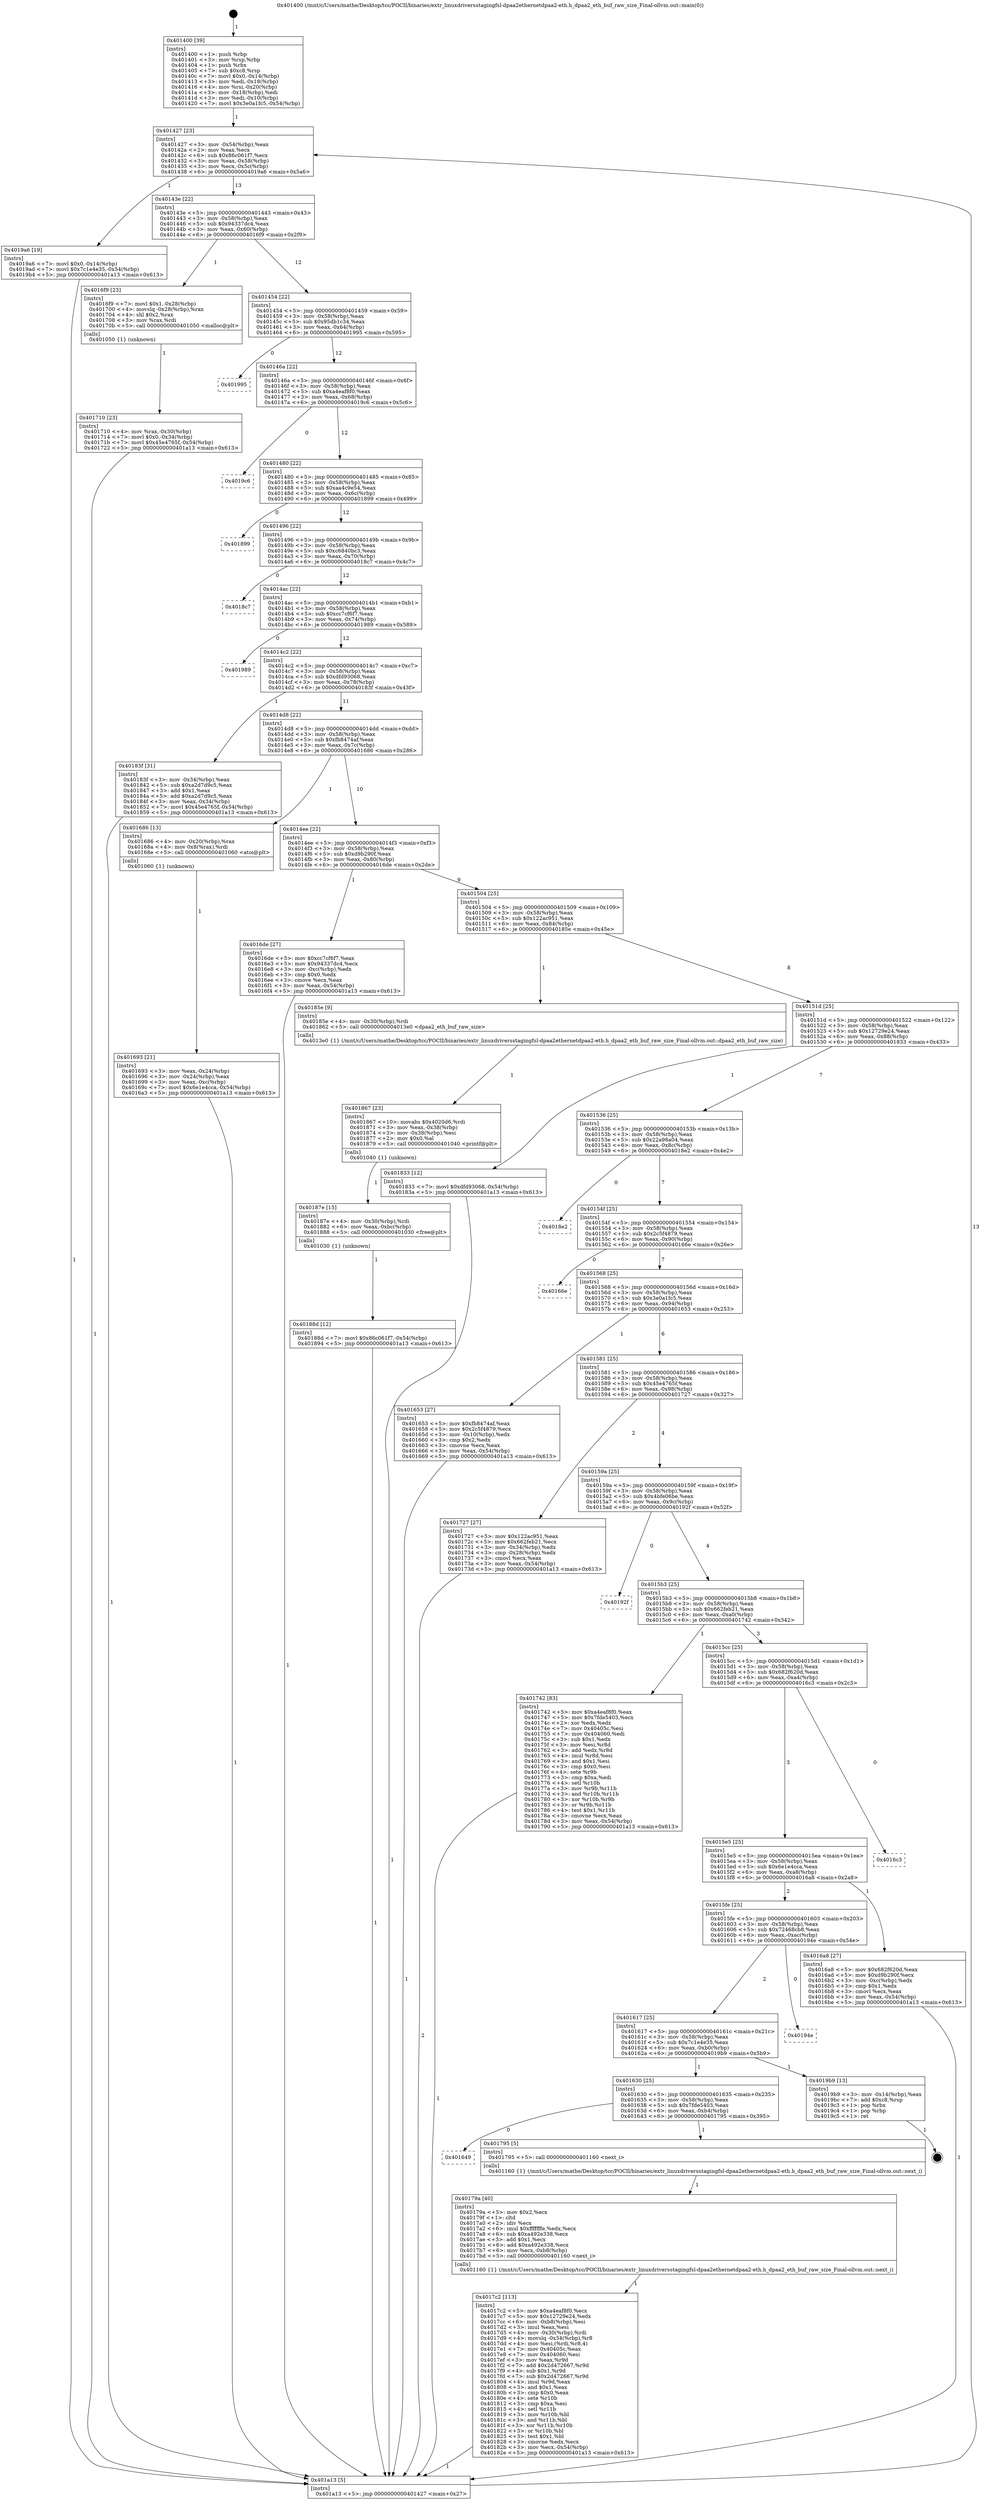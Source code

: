 digraph "0x401400" {
  label = "0x401400 (/mnt/c/Users/mathe/Desktop/tcc/POCII/binaries/extr_linuxdriversstagingfsl-dpaa2ethernetdpaa2-eth.h_dpaa2_eth_buf_raw_size_Final-ollvm.out::main(0))"
  labelloc = "t"
  node[shape=record]

  Entry [label="",width=0.3,height=0.3,shape=circle,fillcolor=black,style=filled]
  "0x401427" [label="{
     0x401427 [23]\l
     | [instrs]\l
     &nbsp;&nbsp;0x401427 \<+3\>: mov -0x54(%rbp),%eax\l
     &nbsp;&nbsp;0x40142a \<+2\>: mov %eax,%ecx\l
     &nbsp;&nbsp;0x40142c \<+6\>: sub $0x86c061f7,%ecx\l
     &nbsp;&nbsp;0x401432 \<+3\>: mov %eax,-0x58(%rbp)\l
     &nbsp;&nbsp;0x401435 \<+3\>: mov %ecx,-0x5c(%rbp)\l
     &nbsp;&nbsp;0x401438 \<+6\>: je 00000000004019a6 \<main+0x5a6\>\l
  }"]
  "0x4019a6" [label="{
     0x4019a6 [19]\l
     | [instrs]\l
     &nbsp;&nbsp;0x4019a6 \<+7\>: movl $0x0,-0x14(%rbp)\l
     &nbsp;&nbsp;0x4019ad \<+7\>: movl $0x7c1e4e35,-0x54(%rbp)\l
     &nbsp;&nbsp;0x4019b4 \<+5\>: jmp 0000000000401a13 \<main+0x613\>\l
  }"]
  "0x40143e" [label="{
     0x40143e [22]\l
     | [instrs]\l
     &nbsp;&nbsp;0x40143e \<+5\>: jmp 0000000000401443 \<main+0x43\>\l
     &nbsp;&nbsp;0x401443 \<+3\>: mov -0x58(%rbp),%eax\l
     &nbsp;&nbsp;0x401446 \<+5\>: sub $0x94337dc4,%eax\l
     &nbsp;&nbsp;0x40144b \<+3\>: mov %eax,-0x60(%rbp)\l
     &nbsp;&nbsp;0x40144e \<+6\>: je 00000000004016f9 \<main+0x2f9\>\l
  }"]
  Exit [label="",width=0.3,height=0.3,shape=circle,fillcolor=black,style=filled,peripheries=2]
  "0x4016f9" [label="{
     0x4016f9 [23]\l
     | [instrs]\l
     &nbsp;&nbsp;0x4016f9 \<+7\>: movl $0x1,-0x28(%rbp)\l
     &nbsp;&nbsp;0x401700 \<+4\>: movslq -0x28(%rbp),%rax\l
     &nbsp;&nbsp;0x401704 \<+4\>: shl $0x2,%rax\l
     &nbsp;&nbsp;0x401708 \<+3\>: mov %rax,%rdi\l
     &nbsp;&nbsp;0x40170b \<+5\>: call 0000000000401050 \<malloc@plt\>\l
     | [calls]\l
     &nbsp;&nbsp;0x401050 \{1\} (unknown)\l
  }"]
  "0x401454" [label="{
     0x401454 [22]\l
     | [instrs]\l
     &nbsp;&nbsp;0x401454 \<+5\>: jmp 0000000000401459 \<main+0x59\>\l
     &nbsp;&nbsp;0x401459 \<+3\>: mov -0x58(%rbp),%eax\l
     &nbsp;&nbsp;0x40145c \<+5\>: sub $0x95db1c34,%eax\l
     &nbsp;&nbsp;0x401461 \<+3\>: mov %eax,-0x64(%rbp)\l
     &nbsp;&nbsp;0x401464 \<+6\>: je 0000000000401995 \<main+0x595\>\l
  }"]
  "0x40188d" [label="{
     0x40188d [12]\l
     | [instrs]\l
     &nbsp;&nbsp;0x40188d \<+7\>: movl $0x86c061f7,-0x54(%rbp)\l
     &nbsp;&nbsp;0x401894 \<+5\>: jmp 0000000000401a13 \<main+0x613\>\l
  }"]
  "0x401995" [label="{
     0x401995\l
  }", style=dashed]
  "0x40146a" [label="{
     0x40146a [22]\l
     | [instrs]\l
     &nbsp;&nbsp;0x40146a \<+5\>: jmp 000000000040146f \<main+0x6f\>\l
     &nbsp;&nbsp;0x40146f \<+3\>: mov -0x58(%rbp),%eax\l
     &nbsp;&nbsp;0x401472 \<+5\>: sub $0xa4eaf8f0,%eax\l
     &nbsp;&nbsp;0x401477 \<+3\>: mov %eax,-0x68(%rbp)\l
     &nbsp;&nbsp;0x40147a \<+6\>: je 00000000004019c6 \<main+0x5c6\>\l
  }"]
  "0x40187e" [label="{
     0x40187e [15]\l
     | [instrs]\l
     &nbsp;&nbsp;0x40187e \<+4\>: mov -0x30(%rbp),%rdi\l
     &nbsp;&nbsp;0x401882 \<+6\>: mov %eax,-0xbc(%rbp)\l
     &nbsp;&nbsp;0x401888 \<+5\>: call 0000000000401030 \<free@plt\>\l
     | [calls]\l
     &nbsp;&nbsp;0x401030 \{1\} (unknown)\l
  }"]
  "0x4019c6" [label="{
     0x4019c6\l
  }", style=dashed]
  "0x401480" [label="{
     0x401480 [22]\l
     | [instrs]\l
     &nbsp;&nbsp;0x401480 \<+5\>: jmp 0000000000401485 \<main+0x85\>\l
     &nbsp;&nbsp;0x401485 \<+3\>: mov -0x58(%rbp),%eax\l
     &nbsp;&nbsp;0x401488 \<+5\>: sub $0xaa4c9e54,%eax\l
     &nbsp;&nbsp;0x40148d \<+3\>: mov %eax,-0x6c(%rbp)\l
     &nbsp;&nbsp;0x401490 \<+6\>: je 0000000000401899 \<main+0x499\>\l
  }"]
  "0x401867" [label="{
     0x401867 [23]\l
     | [instrs]\l
     &nbsp;&nbsp;0x401867 \<+10\>: movabs $0x4020d6,%rdi\l
     &nbsp;&nbsp;0x401871 \<+3\>: mov %eax,-0x38(%rbp)\l
     &nbsp;&nbsp;0x401874 \<+3\>: mov -0x38(%rbp),%esi\l
     &nbsp;&nbsp;0x401877 \<+2\>: mov $0x0,%al\l
     &nbsp;&nbsp;0x401879 \<+5\>: call 0000000000401040 \<printf@plt\>\l
     | [calls]\l
     &nbsp;&nbsp;0x401040 \{1\} (unknown)\l
  }"]
  "0x401899" [label="{
     0x401899\l
  }", style=dashed]
  "0x401496" [label="{
     0x401496 [22]\l
     | [instrs]\l
     &nbsp;&nbsp;0x401496 \<+5\>: jmp 000000000040149b \<main+0x9b\>\l
     &nbsp;&nbsp;0x40149b \<+3\>: mov -0x58(%rbp),%eax\l
     &nbsp;&nbsp;0x40149e \<+5\>: sub $0xc6840bc3,%eax\l
     &nbsp;&nbsp;0x4014a3 \<+3\>: mov %eax,-0x70(%rbp)\l
     &nbsp;&nbsp;0x4014a6 \<+6\>: je 00000000004018c7 \<main+0x4c7\>\l
  }"]
  "0x4017c2" [label="{
     0x4017c2 [113]\l
     | [instrs]\l
     &nbsp;&nbsp;0x4017c2 \<+5\>: mov $0xa4eaf8f0,%ecx\l
     &nbsp;&nbsp;0x4017c7 \<+5\>: mov $0x12729e24,%edx\l
     &nbsp;&nbsp;0x4017cc \<+6\>: mov -0xb8(%rbp),%esi\l
     &nbsp;&nbsp;0x4017d2 \<+3\>: imul %eax,%esi\l
     &nbsp;&nbsp;0x4017d5 \<+4\>: mov -0x30(%rbp),%rdi\l
     &nbsp;&nbsp;0x4017d9 \<+4\>: movslq -0x34(%rbp),%r8\l
     &nbsp;&nbsp;0x4017dd \<+4\>: mov %esi,(%rdi,%r8,4)\l
     &nbsp;&nbsp;0x4017e1 \<+7\>: mov 0x40405c,%eax\l
     &nbsp;&nbsp;0x4017e8 \<+7\>: mov 0x404060,%esi\l
     &nbsp;&nbsp;0x4017ef \<+3\>: mov %eax,%r9d\l
     &nbsp;&nbsp;0x4017f2 \<+7\>: add $0x2d472667,%r9d\l
     &nbsp;&nbsp;0x4017f9 \<+4\>: sub $0x1,%r9d\l
     &nbsp;&nbsp;0x4017fd \<+7\>: sub $0x2d472667,%r9d\l
     &nbsp;&nbsp;0x401804 \<+4\>: imul %r9d,%eax\l
     &nbsp;&nbsp;0x401808 \<+3\>: and $0x1,%eax\l
     &nbsp;&nbsp;0x40180b \<+3\>: cmp $0x0,%eax\l
     &nbsp;&nbsp;0x40180e \<+4\>: sete %r10b\l
     &nbsp;&nbsp;0x401812 \<+3\>: cmp $0xa,%esi\l
     &nbsp;&nbsp;0x401815 \<+4\>: setl %r11b\l
     &nbsp;&nbsp;0x401819 \<+3\>: mov %r10b,%bl\l
     &nbsp;&nbsp;0x40181c \<+3\>: and %r11b,%bl\l
     &nbsp;&nbsp;0x40181f \<+3\>: xor %r11b,%r10b\l
     &nbsp;&nbsp;0x401822 \<+3\>: or %r10b,%bl\l
     &nbsp;&nbsp;0x401825 \<+3\>: test $0x1,%bl\l
     &nbsp;&nbsp;0x401828 \<+3\>: cmovne %edx,%ecx\l
     &nbsp;&nbsp;0x40182b \<+3\>: mov %ecx,-0x54(%rbp)\l
     &nbsp;&nbsp;0x40182e \<+5\>: jmp 0000000000401a13 \<main+0x613\>\l
  }"]
  "0x4018c7" [label="{
     0x4018c7\l
  }", style=dashed]
  "0x4014ac" [label="{
     0x4014ac [22]\l
     | [instrs]\l
     &nbsp;&nbsp;0x4014ac \<+5\>: jmp 00000000004014b1 \<main+0xb1\>\l
     &nbsp;&nbsp;0x4014b1 \<+3\>: mov -0x58(%rbp),%eax\l
     &nbsp;&nbsp;0x4014b4 \<+5\>: sub $0xcc7cf6f7,%eax\l
     &nbsp;&nbsp;0x4014b9 \<+3\>: mov %eax,-0x74(%rbp)\l
     &nbsp;&nbsp;0x4014bc \<+6\>: je 0000000000401989 \<main+0x589\>\l
  }"]
  "0x40179a" [label="{
     0x40179a [40]\l
     | [instrs]\l
     &nbsp;&nbsp;0x40179a \<+5\>: mov $0x2,%ecx\l
     &nbsp;&nbsp;0x40179f \<+1\>: cltd\l
     &nbsp;&nbsp;0x4017a0 \<+2\>: idiv %ecx\l
     &nbsp;&nbsp;0x4017a2 \<+6\>: imul $0xfffffffe,%edx,%ecx\l
     &nbsp;&nbsp;0x4017a8 \<+6\>: sub $0xa492e338,%ecx\l
     &nbsp;&nbsp;0x4017ae \<+3\>: add $0x1,%ecx\l
     &nbsp;&nbsp;0x4017b1 \<+6\>: add $0xa492e338,%ecx\l
     &nbsp;&nbsp;0x4017b7 \<+6\>: mov %ecx,-0xb8(%rbp)\l
     &nbsp;&nbsp;0x4017bd \<+5\>: call 0000000000401160 \<next_i\>\l
     | [calls]\l
     &nbsp;&nbsp;0x401160 \{1\} (/mnt/c/Users/mathe/Desktop/tcc/POCII/binaries/extr_linuxdriversstagingfsl-dpaa2ethernetdpaa2-eth.h_dpaa2_eth_buf_raw_size_Final-ollvm.out::next_i)\l
  }"]
  "0x401989" [label="{
     0x401989\l
  }", style=dashed]
  "0x4014c2" [label="{
     0x4014c2 [22]\l
     | [instrs]\l
     &nbsp;&nbsp;0x4014c2 \<+5\>: jmp 00000000004014c7 \<main+0xc7\>\l
     &nbsp;&nbsp;0x4014c7 \<+3\>: mov -0x58(%rbp),%eax\l
     &nbsp;&nbsp;0x4014ca \<+5\>: sub $0xdfd93068,%eax\l
     &nbsp;&nbsp;0x4014cf \<+3\>: mov %eax,-0x78(%rbp)\l
     &nbsp;&nbsp;0x4014d2 \<+6\>: je 000000000040183f \<main+0x43f\>\l
  }"]
  "0x401649" [label="{
     0x401649\l
  }", style=dashed]
  "0x40183f" [label="{
     0x40183f [31]\l
     | [instrs]\l
     &nbsp;&nbsp;0x40183f \<+3\>: mov -0x34(%rbp),%eax\l
     &nbsp;&nbsp;0x401842 \<+5\>: sub $0xa2d7d9c5,%eax\l
     &nbsp;&nbsp;0x401847 \<+3\>: add $0x1,%eax\l
     &nbsp;&nbsp;0x40184a \<+5\>: add $0xa2d7d9c5,%eax\l
     &nbsp;&nbsp;0x40184f \<+3\>: mov %eax,-0x34(%rbp)\l
     &nbsp;&nbsp;0x401852 \<+7\>: movl $0x45e4765f,-0x54(%rbp)\l
     &nbsp;&nbsp;0x401859 \<+5\>: jmp 0000000000401a13 \<main+0x613\>\l
  }"]
  "0x4014d8" [label="{
     0x4014d8 [22]\l
     | [instrs]\l
     &nbsp;&nbsp;0x4014d8 \<+5\>: jmp 00000000004014dd \<main+0xdd\>\l
     &nbsp;&nbsp;0x4014dd \<+3\>: mov -0x58(%rbp),%eax\l
     &nbsp;&nbsp;0x4014e0 \<+5\>: sub $0xfb8474af,%eax\l
     &nbsp;&nbsp;0x4014e5 \<+3\>: mov %eax,-0x7c(%rbp)\l
     &nbsp;&nbsp;0x4014e8 \<+6\>: je 0000000000401686 \<main+0x286\>\l
  }"]
  "0x401795" [label="{
     0x401795 [5]\l
     | [instrs]\l
     &nbsp;&nbsp;0x401795 \<+5\>: call 0000000000401160 \<next_i\>\l
     | [calls]\l
     &nbsp;&nbsp;0x401160 \{1\} (/mnt/c/Users/mathe/Desktop/tcc/POCII/binaries/extr_linuxdriversstagingfsl-dpaa2ethernetdpaa2-eth.h_dpaa2_eth_buf_raw_size_Final-ollvm.out::next_i)\l
  }"]
  "0x401686" [label="{
     0x401686 [13]\l
     | [instrs]\l
     &nbsp;&nbsp;0x401686 \<+4\>: mov -0x20(%rbp),%rax\l
     &nbsp;&nbsp;0x40168a \<+4\>: mov 0x8(%rax),%rdi\l
     &nbsp;&nbsp;0x40168e \<+5\>: call 0000000000401060 \<atoi@plt\>\l
     | [calls]\l
     &nbsp;&nbsp;0x401060 \{1\} (unknown)\l
  }"]
  "0x4014ee" [label="{
     0x4014ee [22]\l
     | [instrs]\l
     &nbsp;&nbsp;0x4014ee \<+5\>: jmp 00000000004014f3 \<main+0xf3\>\l
     &nbsp;&nbsp;0x4014f3 \<+3\>: mov -0x58(%rbp),%eax\l
     &nbsp;&nbsp;0x4014f6 \<+5\>: sub $0xd9b290f,%eax\l
     &nbsp;&nbsp;0x4014fb \<+3\>: mov %eax,-0x80(%rbp)\l
     &nbsp;&nbsp;0x4014fe \<+6\>: je 00000000004016de \<main+0x2de\>\l
  }"]
  "0x401630" [label="{
     0x401630 [25]\l
     | [instrs]\l
     &nbsp;&nbsp;0x401630 \<+5\>: jmp 0000000000401635 \<main+0x235\>\l
     &nbsp;&nbsp;0x401635 \<+3\>: mov -0x58(%rbp),%eax\l
     &nbsp;&nbsp;0x401638 \<+5\>: sub $0x7fde5403,%eax\l
     &nbsp;&nbsp;0x40163d \<+6\>: mov %eax,-0xb4(%rbp)\l
     &nbsp;&nbsp;0x401643 \<+6\>: je 0000000000401795 \<main+0x395\>\l
  }"]
  "0x4016de" [label="{
     0x4016de [27]\l
     | [instrs]\l
     &nbsp;&nbsp;0x4016de \<+5\>: mov $0xcc7cf6f7,%eax\l
     &nbsp;&nbsp;0x4016e3 \<+5\>: mov $0x94337dc4,%ecx\l
     &nbsp;&nbsp;0x4016e8 \<+3\>: mov -0xc(%rbp),%edx\l
     &nbsp;&nbsp;0x4016eb \<+3\>: cmp $0x0,%edx\l
     &nbsp;&nbsp;0x4016ee \<+3\>: cmove %ecx,%eax\l
     &nbsp;&nbsp;0x4016f1 \<+3\>: mov %eax,-0x54(%rbp)\l
     &nbsp;&nbsp;0x4016f4 \<+5\>: jmp 0000000000401a13 \<main+0x613\>\l
  }"]
  "0x401504" [label="{
     0x401504 [25]\l
     | [instrs]\l
     &nbsp;&nbsp;0x401504 \<+5\>: jmp 0000000000401509 \<main+0x109\>\l
     &nbsp;&nbsp;0x401509 \<+3\>: mov -0x58(%rbp),%eax\l
     &nbsp;&nbsp;0x40150c \<+5\>: sub $0x122ac951,%eax\l
     &nbsp;&nbsp;0x401511 \<+6\>: mov %eax,-0x84(%rbp)\l
     &nbsp;&nbsp;0x401517 \<+6\>: je 000000000040185e \<main+0x45e\>\l
  }"]
  "0x4019b9" [label="{
     0x4019b9 [13]\l
     | [instrs]\l
     &nbsp;&nbsp;0x4019b9 \<+3\>: mov -0x14(%rbp),%eax\l
     &nbsp;&nbsp;0x4019bc \<+7\>: add $0xc8,%rsp\l
     &nbsp;&nbsp;0x4019c3 \<+1\>: pop %rbx\l
     &nbsp;&nbsp;0x4019c4 \<+1\>: pop %rbp\l
     &nbsp;&nbsp;0x4019c5 \<+1\>: ret\l
  }"]
  "0x40185e" [label="{
     0x40185e [9]\l
     | [instrs]\l
     &nbsp;&nbsp;0x40185e \<+4\>: mov -0x30(%rbp),%rdi\l
     &nbsp;&nbsp;0x401862 \<+5\>: call 00000000004013e0 \<dpaa2_eth_buf_raw_size\>\l
     | [calls]\l
     &nbsp;&nbsp;0x4013e0 \{1\} (/mnt/c/Users/mathe/Desktop/tcc/POCII/binaries/extr_linuxdriversstagingfsl-dpaa2ethernetdpaa2-eth.h_dpaa2_eth_buf_raw_size_Final-ollvm.out::dpaa2_eth_buf_raw_size)\l
  }"]
  "0x40151d" [label="{
     0x40151d [25]\l
     | [instrs]\l
     &nbsp;&nbsp;0x40151d \<+5\>: jmp 0000000000401522 \<main+0x122\>\l
     &nbsp;&nbsp;0x401522 \<+3\>: mov -0x58(%rbp),%eax\l
     &nbsp;&nbsp;0x401525 \<+5\>: sub $0x12729e24,%eax\l
     &nbsp;&nbsp;0x40152a \<+6\>: mov %eax,-0x88(%rbp)\l
     &nbsp;&nbsp;0x401530 \<+6\>: je 0000000000401833 \<main+0x433\>\l
  }"]
  "0x401617" [label="{
     0x401617 [25]\l
     | [instrs]\l
     &nbsp;&nbsp;0x401617 \<+5\>: jmp 000000000040161c \<main+0x21c\>\l
     &nbsp;&nbsp;0x40161c \<+3\>: mov -0x58(%rbp),%eax\l
     &nbsp;&nbsp;0x40161f \<+5\>: sub $0x7c1e4e35,%eax\l
     &nbsp;&nbsp;0x401624 \<+6\>: mov %eax,-0xb0(%rbp)\l
     &nbsp;&nbsp;0x40162a \<+6\>: je 00000000004019b9 \<main+0x5b9\>\l
  }"]
  "0x401833" [label="{
     0x401833 [12]\l
     | [instrs]\l
     &nbsp;&nbsp;0x401833 \<+7\>: movl $0xdfd93068,-0x54(%rbp)\l
     &nbsp;&nbsp;0x40183a \<+5\>: jmp 0000000000401a13 \<main+0x613\>\l
  }"]
  "0x401536" [label="{
     0x401536 [25]\l
     | [instrs]\l
     &nbsp;&nbsp;0x401536 \<+5\>: jmp 000000000040153b \<main+0x13b\>\l
     &nbsp;&nbsp;0x40153b \<+3\>: mov -0x58(%rbp),%eax\l
     &nbsp;&nbsp;0x40153e \<+5\>: sub $0x22a98a04,%eax\l
     &nbsp;&nbsp;0x401543 \<+6\>: mov %eax,-0x8c(%rbp)\l
     &nbsp;&nbsp;0x401549 \<+6\>: je 00000000004018e2 \<main+0x4e2\>\l
  }"]
  "0x40194e" [label="{
     0x40194e\l
  }", style=dashed]
  "0x4018e2" [label="{
     0x4018e2\l
  }", style=dashed]
  "0x40154f" [label="{
     0x40154f [25]\l
     | [instrs]\l
     &nbsp;&nbsp;0x40154f \<+5\>: jmp 0000000000401554 \<main+0x154\>\l
     &nbsp;&nbsp;0x401554 \<+3\>: mov -0x58(%rbp),%eax\l
     &nbsp;&nbsp;0x401557 \<+5\>: sub $0x2c5f4879,%eax\l
     &nbsp;&nbsp;0x40155c \<+6\>: mov %eax,-0x90(%rbp)\l
     &nbsp;&nbsp;0x401562 \<+6\>: je 000000000040166e \<main+0x26e\>\l
  }"]
  "0x401710" [label="{
     0x401710 [23]\l
     | [instrs]\l
     &nbsp;&nbsp;0x401710 \<+4\>: mov %rax,-0x30(%rbp)\l
     &nbsp;&nbsp;0x401714 \<+7\>: movl $0x0,-0x34(%rbp)\l
     &nbsp;&nbsp;0x40171b \<+7\>: movl $0x45e4765f,-0x54(%rbp)\l
     &nbsp;&nbsp;0x401722 \<+5\>: jmp 0000000000401a13 \<main+0x613\>\l
  }"]
  "0x40166e" [label="{
     0x40166e\l
  }", style=dashed]
  "0x401568" [label="{
     0x401568 [25]\l
     | [instrs]\l
     &nbsp;&nbsp;0x401568 \<+5\>: jmp 000000000040156d \<main+0x16d\>\l
     &nbsp;&nbsp;0x40156d \<+3\>: mov -0x58(%rbp),%eax\l
     &nbsp;&nbsp;0x401570 \<+5\>: sub $0x3e0a1fc5,%eax\l
     &nbsp;&nbsp;0x401575 \<+6\>: mov %eax,-0x94(%rbp)\l
     &nbsp;&nbsp;0x40157b \<+6\>: je 0000000000401653 \<main+0x253\>\l
  }"]
  "0x4015fe" [label="{
     0x4015fe [25]\l
     | [instrs]\l
     &nbsp;&nbsp;0x4015fe \<+5\>: jmp 0000000000401603 \<main+0x203\>\l
     &nbsp;&nbsp;0x401603 \<+3\>: mov -0x58(%rbp),%eax\l
     &nbsp;&nbsp;0x401606 \<+5\>: sub $0x72468cb8,%eax\l
     &nbsp;&nbsp;0x40160b \<+6\>: mov %eax,-0xac(%rbp)\l
     &nbsp;&nbsp;0x401611 \<+6\>: je 000000000040194e \<main+0x54e\>\l
  }"]
  "0x401653" [label="{
     0x401653 [27]\l
     | [instrs]\l
     &nbsp;&nbsp;0x401653 \<+5\>: mov $0xfb8474af,%eax\l
     &nbsp;&nbsp;0x401658 \<+5\>: mov $0x2c5f4879,%ecx\l
     &nbsp;&nbsp;0x40165d \<+3\>: mov -0x10(%rbp),%edx\l
     &nbsp;&nbsp;0x401660 \<+3\>: cmp $0x2,%edx\l
     &nbsp;&nbsp;0x401663 \<+3\>: cmovne %ecx,%eax\l
     &nbsp;&nbsp;0x401666 \<+3\>: mov %eax,-0x54(%rbp)\l
     &nbsp;&nbsp;0x401669 \<+5\>: jmp 0000000000401a13 \<main+0x613\>\l
  }"]
  "0x401581" [label="{
     0x401581 [25]\l
     | [instrs]\l
     &nbsp;&nbsp;0x401581 \<+5\>: jmp 0000000000401586 \<main+0x186\>\l
     &nbsp;&nbsp;0x401586 \<+3\>: mov -0x58(%rbp),%eax\l
     &nbsp;&nbsp;0x401589 \<+5\>: sub $0x45e4765f,%eax\l
     &nbsp;&nbsp;0x40158e \<+6\>: mov %eax,-0x98(%rbp)\l
     &nbsp;&nbsp;0x401594 \<+6\>: je 0000000000401727 \<main+0x327\>\l
  }"]
  "0x401a13" [label="{
     0x401a13 [5]\l
     | [instrs]\l
     &nbsp;&nbsp;0x401a13 \<+5\>: jmp 0000000000401427 \<main+0x27\>\l
  }"]
  "0x401400" [label="{
     0x401400 [39]\l
     | [instrs]\l
     &nbsp;&nbsp;0x401400 \<+1\>: push %rbp\l
     &nbsp;&nbsp;0x401401 \<+3\>: mov %rsp,%rbp\l
     &nbsp;&nbsp;0x401404 \<+1\>: push %rbx\l
     &nbsp;&nbsp;0x401405 \<+7\>: sub $0xc8,%rsp\l
     &nbsp;&nbsp;0x40140c \<+7\>: movl $0x0,-0x14(%rbp)\l
     &nbsp;&nbsp;0x401413 \<+3\>: mov %edi,-0x18(%rbp)\l
     &nbsp;&nbsp;0x401416 \<+4\>: mov %rsi,-0x20(%rbp)\l
     &nbsp;&nbsp;0x40141a \<+3\>: mov -0x18(%rbp),%edi\l
     &nbsp;&nbsp;0x40141d \<+3\>: mov %edi,-0x10(%rbp)\l
     &nbsp;&nbsp;0x401420 \<+7\>: movl $0x3e0a1fc5,-0x54(%rbp)\l
  }"]
  "0x401693" [label="{
     0x401693 [21]\l
     | [instrs]\l
     &nbsp;&nbsp;0x401693 \<+3\>: mov %eax,-0x24(%rbp)\l
     &nbsp;&nbsp;0x401696 \<+3\>: mov -0x24(%rbp),%eax\l
     &nbsp;&nbsp;0x401699 \<+3\>: mov %eax,-0xc(%rbp)\l
     &nbsp;&nbsp;0x40169c \<+7\>: movl $0x6e1e4cca,-0x54(%rbp)\l
     &nbsp;&nbsp;0x4016a3 \<+5\>: jmp 0000000000401a13 \<main+0x613\>\l
  }"]
  "0x4016a8" [label="{
     0x4016a8 [27]\l
     | [instrs]\l
     &nbsp;&nbsp;0x4016a8 \<+5\>: mov $0x682f620d,%eax\l
     &nbsp;&nbsp;0x4016ad \<+5\>: mov $0xd9b290f,%ecx\l
     &nbsp;&nbsp;0x4016b2 \<+3\>: mov -0xc(%rbp),%edx\l
     &nbsp;&nbsp;0x4016b5 \<+3\>: cmp $0x1,%edx\l
     &nbsp;&nbsp;0x4016b8 \<+3\>: cmovl %ecx,%eax\l
     &nbsp;&nbsp;0x4016bb \<+3\>: mov %eax,-0x54(%rbp)\l
     &nbsp;&nbsp;0x4016be \<+5\>: jmp 0000000000401a13 \<main+0x613\>\l
  }"]
  "0x401727" [label="{
     0x401727 [27]\l
     | [instrs]\l
     &nbsp;&nbsp;0x401727 \<+5\>: mov $0x122ac951,%eax\l
     &nbsp;&nbsp;0x40172c \<+5\>: mov $0x662feb21,%ecx\l
     &nbsp;&nbsp;0x401731 \<+3\>: mov -0x34(%rbp),%edx\l
     &nbsp;&nbsp;0x401734 \<+3\>: cmp -0x28(%rbp),%edx\l
     &nbsp;&nbsp;0x401737 \<+3\>: cmovl %ecx,%eax\l
     &nbsp;&nbsp;0x40173a \<+3\>: mov %eax,-0x54(%rbp)\l
     &nbsp;&nbsp;0x40173d \<+5\>: jmp 0000000000401a13 \<main+0x613\>\l
  }"]
  "0x40159a" [label="{
     0x40159a [25]\l
     | [instrs]\l
     &nbsp;&nbsp;0x40159a \<+5\>: jmp 000000000040159f \<main+0x19f\>\l
     &nbsp;&nbsp;0x40159f \<+3\>: mov -0x58(%rbp),%eax\l
     &nbsp;&nbsp;0x4015a2 \<+5\>: sub $0x4bfe06be,%eax\l
     &nbsp;&nbsp;0x4015a7 \<+6\>: mov %eax,-0x9c(%rbp)\l
     &nbsp;&nbsp;0x4015ad \<+6\>: je 000000000040192f \<main+0x52f\>\l
  }"]
  "0x4015e5" [label="{
     0x4015e5 [25]\l
     | [instrs]\l
     &nbsp;&nbsp;0x4015e5 \<+5\>: jmp 00000000004015ea \<main+0x1ea\>\l
     &nbsp;&nbsp;0x4015ea \<+3\>: mov -0x58(%rbp),%eax\l
     &nbsp;&nbsp;0x4015ed \<+5\>: sub $0x6e1e4cca,%eax\l
     &nbsp;&nbsp;0x4015f2 \<+6\>: mov %eax,-0xa8(%rbp)\l
     &nbsp;&nbsp;0x4015f8 \<+6\>: je 00000000004016a8 \<main+0x2a8\>\l
  }"]
  "0x40192f" [label="{
     0x40192f\l
  }", style=dashed]
  "0x4015b3" [label="{
     0x4015b3 [25]\l
     | [instrs]\l
     &nbsp;&nbsp;0x4015b3 \<+5\>: jmp 00000000004015b8 \<main+0x1b8\>\l
     &nbsp;&nbsp;0x4015b8 \<+3\>: mov -0x58(%rbp),%eax\l
     &nbsp;&nbsp;0x4015bb \<+5\>: sub $0x662feb21,%eax\l
     &nbsp;&nbsp;0x4015c0 \<+6\>: mov %eax,-0xa0(%rbp)\l
     &nbsp;&nbsp;0x4015c6 \<+6\>: je 0000000000401742 \<main+0x342\>\l
  }"]
  "0x4016c3" [label="{
     0x4016c3\l
  }", style=dashed]
  "0x401742" [label="{
     0x401742 [83]\l
     | [instrs]\l
     &nbsp;&nbsp;0x401742 \<+5\>: mov $0xa4eaf8f0,%eax\l
     &nbsp;&nbsp;0x401747 \<+5\>: mov $0x7fde5403,%ecx\l
     &nbsp;&nbsp;0x40174c \<+2\>: xor %edx,%edx\l
     &nbsp;&nbsp;0x40174e \<+7\>: mov 0x40405c,%esi\l
     &nbsp;&nbsp;0x401755 \<+7\>: mov 0x404060,%edi\l
     &nbsp;&nbsp;0x40175c \<+3\>: sub $0x1,%edx\l
     &nbsp;&nbsp;0x40175f \<+3\>: mov %esi,%r8d\l
     &nbsp;&nbsp;0x401762 \<+3\>: add %edx,%r8d\l
     &nbsp;&nbsp;0x401765 \<+4\>: imul %r8d,%esi\l
     &nbsp;&nbsp;0x401769 \<+3\>: and $0x1,%esi\l
     &nbsp;&nbsp;0x40176c \<+3\>: cmp $0x0,%esi\l
     &nbsp;&nbsp;0x40176f \<+4\>: sete %r9b\l
     &nbsp;&nbsp;0x401773 \<+3\>: cmp $0xa,%edi\l
     &nbsp;&nbsp;0x401776 \<+4\>: setl %r10b\l
     &nbsp;&nbsp;0x40177a \<+3\>: mov %r9b,%r11b\l
     &nbsp;&nbsp;0x40177d \<+3\>: and %r10b,%r11b\l
     &nbsp;&nbsp;0x401780 \<+3\>: xor %r10b,%r9b\l
     &nbsp;&nbsp;0x401783 \<+3\>: or %r9b,%r11b\l
     &nbsp;&nbsp;0x401786 \<+4\>: test $0x1,%r11b\l
     &nbsp;&nbsp;0x40178a \<+3\>: cmovne %ecx,%eax\l
     &nbsp;&nbsp;0x40178d \<+3\>: mov %eax,-0x54(%rbp)\l
     &nbsp;&nbsp;0x401790 \<+5\>: jmp 0000000000401a13 \<main+0x613\>\l
  }"]
  "0x4015cc" [label="{
     0x4015cc [25]\l
     | [instrs]\l
     &nbsp;&nbsp;0x4015cc \<+5\>: jmp 00000000004015d1 \<main+0x1d1\>\l
     &nbsp;&nbsp;0x4015d1 \<+3\>: mov -0x58(%rbp),%eax\l
     &nbsp;&nbsp;0x4015d4 \<+5\>: sub $0x682f620d,%eax\l
     &nbsp;&nbsp;0x4015d9 \<+6\>: mov %eax,-0xa4(%rbp)\l
     &nbsp;&nbsp;0x4015df \<+6\>: je 00000000004016c3 \<main+0x2c3\>\l
  }"]
  Entry -> "0x401400" [label=" 1"]
  "0x401427" -> "0x4019a6" [label=" 1"]
  "0x401427" -> "0x40143e" [label=" 13"]
  "0x4019b9" -> Exit [label=" 1"]
  "0x40143e" -> "0x4016f9" [label=" 1"]
  "0x40143e" -> "0x401454" [label=" 12"]
  "0x4019a6" -> "0x401a13" [label=" 1"]
  "0x401454" -> "0x401995" [label=" 0"]
  "0x401454" -> "0x40146a" [label=" 12"]
  "0x40188d" -> "0x401a13" [label=" 1"]
  "0x40146a" -> "0x4019c6" [label=" 0"]
  "0x40146a" -> "0x401480" [label=" 12"]
  "0x40187e" -> "0x40188d" [label=" 1"]
  "0x401480" -> "0x401899" [label=" 0"]
  "0x401480" -> "0x401496" [label=" 12"]
  "0x401867" -> "0x40187e" [label=" 1"]
  "0x401496" -> "0x4018c7" [label=" 0"]
  "0x401496" -> "0x4014ac" [label=" 12"]
  "0x40185e" -> "0x401867" [label=" 1"]
  "0x4014ac" -> "0x401989" [label=" 0"]
  "0x4014ac" -> "0x4014c2" [label=" 12"]
  "0x40183f" -> "0x401a13" [label=" 1"]
  "0x4014c2" -> "0x40183f" [label=" 1"]
  "0x4014c2" -> "0x4014d8" [label=" 11"]
  "0x401833" -> "0x401a13" [label=" 1"]
  "0x4014d8" -> "0x401686" [label=" 1"]
  "0x4014d8" -> "0x4014ee" [label=" 10"]
  "0x4017c2" -> "0x401a13" [label=" 1"]
  "0x4014ee" -> "0x4016de" [label=" 1"]
  "0x4014ee" -> "0x401504" [label=" 9"]
  "0x401795" -> "0x40179a" [label=" 1"]
  "0x401504" -> "0x40185e" [label=" 1"]
  "0x401504" -> "0x40151d" [label=" 8"]
  "0x401630" -> "0x401649" [label=" 0"]
  "0x40151d" -> "0x401833" [label=" 1"]
  "0x40151d" -> "0x401536" [label=" 7"]
  "0x40179a" -> "0x4017c2" [label=" 1"]
  "0x401536" -> "0x4018e2" [label=" 0"]
  "0x401536" -> "0x40154f" [label=" 7"]
  "0x401617" -> "0x401630" [label=" 1"]
  "0x40154f" -> "0x40166e" [label=" 0"]
  "0x40154f" -> "0x401568" [label=" 7"]
  "0x401630" -> "0x401795" [label=" 1"]
  "0x401568" -> "0x401653" [label=" 1"]
  "0x401568" -> "0x401581" [label=" 6"]
  "0x401653" -> "0x401a13" [label=" 1"]
  "0x401400" -> "0x401427" [label=" 1"]
  "0x401a13" -> "0x401427" [label=" 13"]
  "0x401686" -> "0x401693" [label=" 1"]
  "0x401693" -> "0x401a13" [label=" 1"]
  "0x4015fe" -> "0x401617" [label=" 2"]
  "0x401581" -> "0x401727" [label=" 2"]
  "0x401581" -> "0x40159a" [label=" 4"]
  "0x4015fe" -> "0x40194e" [label=" 0"]
  "0x40159a" -> "0x40192f" [label=" 0"]
  "0x40159a" -> "0x4015b3" [label=" 4"]
  "0x401742" -> "0x401a13" [label=" 1"]
  "0x4015b3" -> "0x401742" [label=" 1"]
  "0x4015b3" -> "0x4015cc" [label=" 3"]
  "0x401727" -> "0x401a13" [label=" 2"]
  "0x4015cc" -> "0x4016c3" [label=" 0"]
  "0x4015cc" -> "0x4015e5" [label=" 3"]
  "0x401617" -> "0x4019b9" [label=" 1"]
  "0x4015e5" -> "0x4016a8" [label=" 1"]
  "0x4015e5" -> "0x4015fe" [label=" 2"]
  "0x4016a8" -> "0x401a13" [label=" 1"]
  "0x4016de" -> "0x401a13" [label=" 1"]
  "0x4016f9" -> "0x401710" [label=" 1"]
  "0x401710" -> "0x401a13" [label=" 1"]
}
